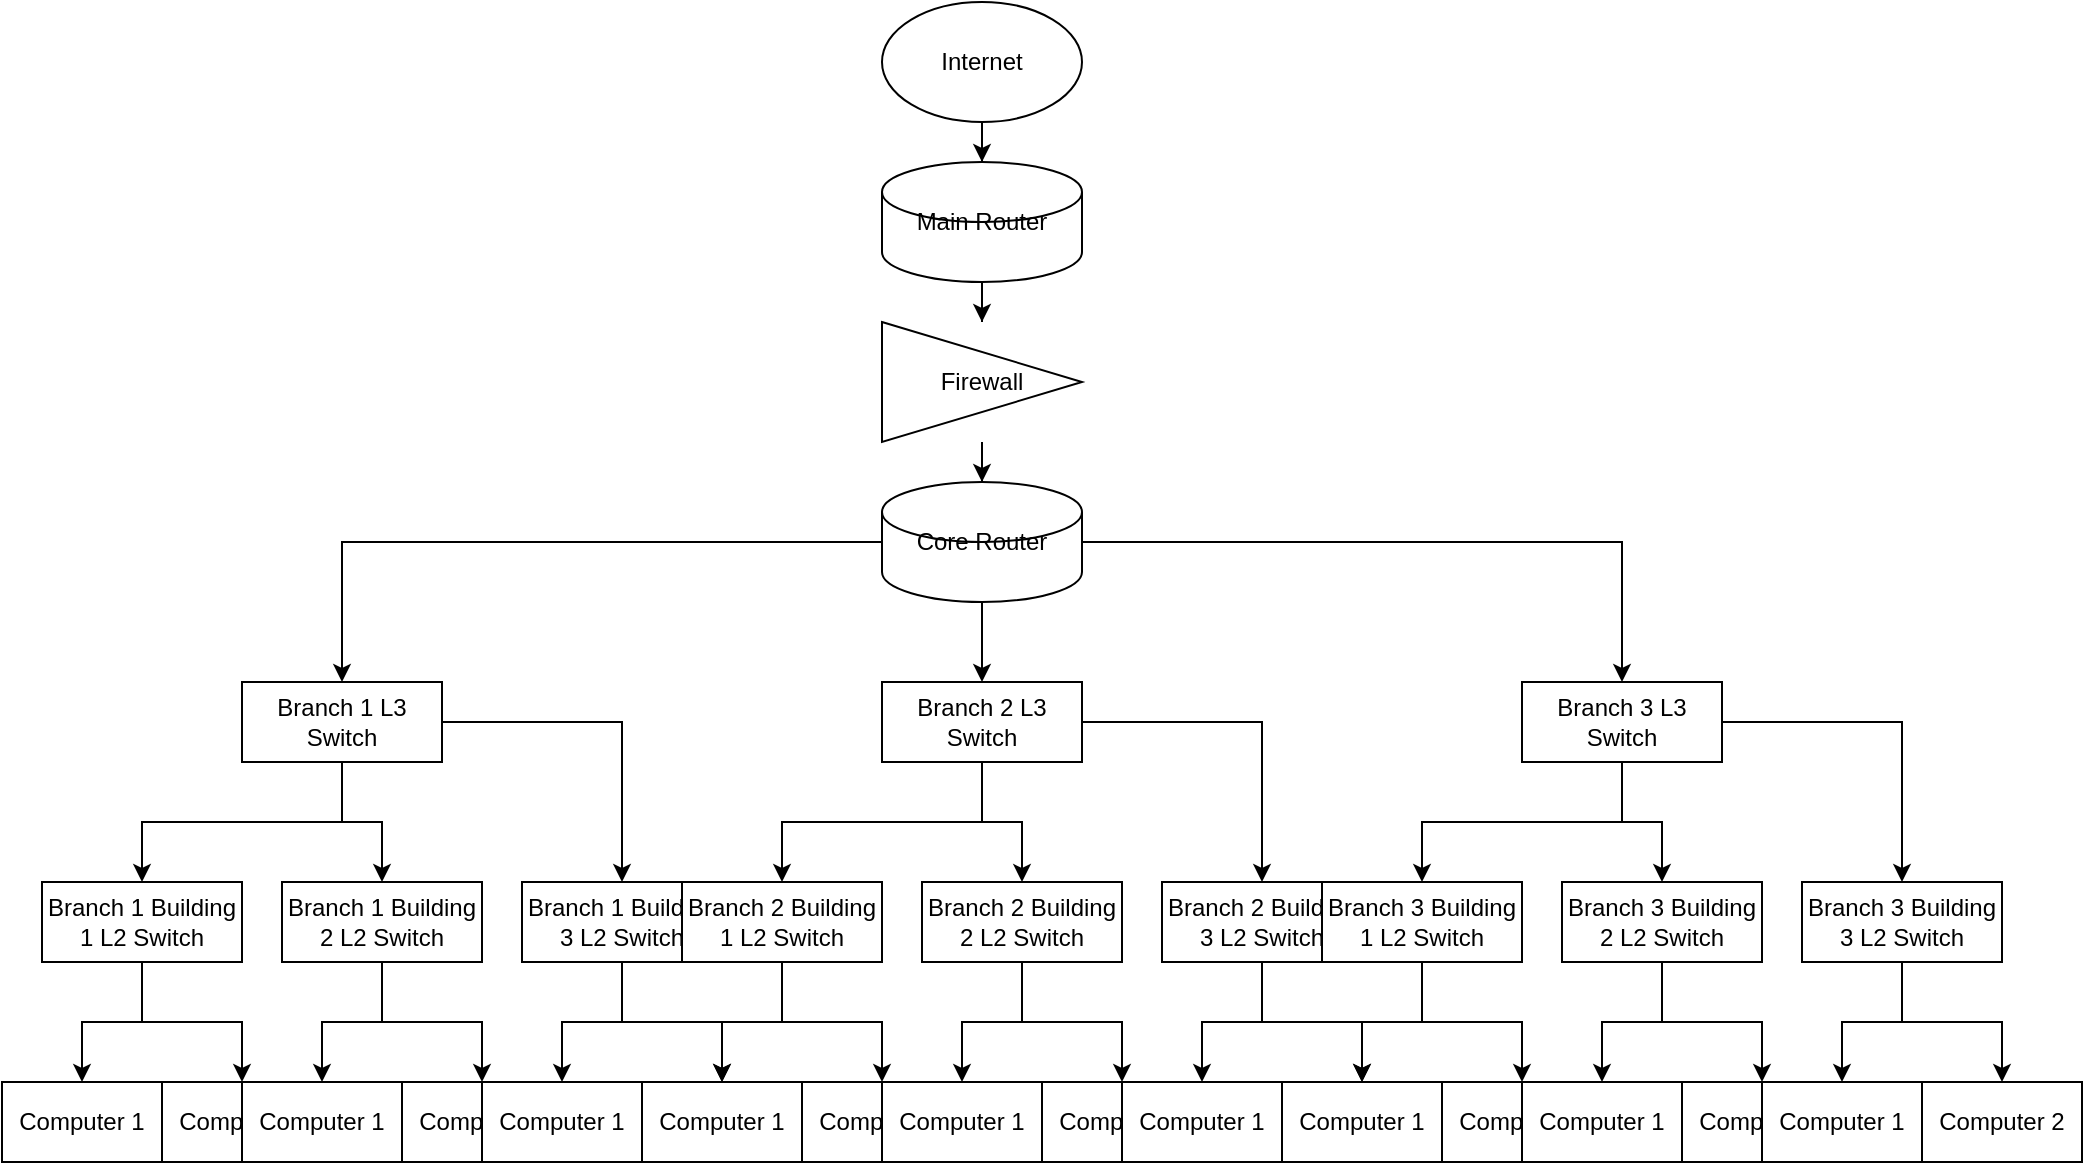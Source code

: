 <mxfile>
  <diagram name="Large Organization Network Setup" id="large-network-setup">
    <mxGraphModel dx="1257" dy="798" grid="1" gridSize="10" guides="1" tooltips="1" connect="1" arrows="1" fold="1" page="1" pageScale="1" pageWidth="827" pageHeight="1169" math="0" shadow="0">
      <root>
        <mxCell id="0" />
        <mxCell id="1" parent="0" />

        <!-- Internet -->
        <mxCell id="internet" value="Internet" style="shape=ellipse;whiteSpace=wrap;html=1;" vertex="1" parent="1">
          <mxGeometry x="520" y="20" width="100" height="60" as="geometry" />
        </mxCell>

        <!-- Main Router -->
        <mxCell id="main-router" value="Main Router" style="shape=cylinder3;whiteSpace=wrap;html=1;" vertex="1" parent="1">
          <mxGeometry x="520" y="100" width="100" height="60" as="geometry" />
        </mxCell>

        <!-- Firewall -->
        <mxCell id="firewall" value="Firewall" style="shape=triangle;whiteSpace=wrap;html=1;" vertex="1" parent="1">
          <mxGeometry x="520" y="180" width="100" height="60" as="geometry" />
        </mxCell>

        <!-- Core Router -->
        <mxCell id="core-router" value="Core Router" style="shape=cylinder3;whiteSpace=wrap;html=1;" vertex="1" parent="1">
          <mxGeometry x="520" y="260" width="100" height="60" as="geometry" />
        </mxCell>

        <!-- Branch 1 -->
        <mxCell id="branch1-l3-switch" value="Branch 1 L3 Switch" style="shape=rect;rounded=0;whiteSpace=wrap;html=1;" vertex="1" parent="1">
          <mxGeometry x="200" y="360" width="100" height="40" as="geometry" />
        </mxCell>

        <!-- Branch 1 Building 1 -->
        <mxCell id="branch1-building1" value="Branch 1 Building 1 L2 Switch" style="shape=rect;rounded=0;whiteSpace=wrap;html=1;" vertex="1" parent="1">
          <mxGeometry x="100" y="460" width="100" height="40" as="geometry" />
        </mxCell>
        <mxCell id="branch1-building1-computer1" value="Computer 1" style="shape=rect;whiteSpace=wrap;html=1;" vertex="1" parent="1">
          <mxGeometry x="80" y="560" width="80" height="40" as="geometry" />
        </mxCell>
        <mxCell id="branch1-building1-computer2" value="Computer 2" style="shape=rect;whiteSpace=wrap;html=1;" vertex="1" parent="1">
          <mxGeometry x="160" y="560" width="80" height="40" as="geometry" />
        </mxCell>

        <!-- Branch 1 Building 2 -->
        <mxCell id="branch1-building2" value="Branch 1 Building 2 L2 Switch" style="shape=rect;rounded=0;whiteSpace=wrap;html=1;" vertex="1" parent="1">
          <mxGeometry x="220" y="460" width="100" height="40" as="geometry" />
        </mxCell>
        <mxCell id="branch1-building2-computer1" value="Computer 1" style="shape=rect;whiteSpace=wrap;html=1;" vertex="1" parent="1">
          <mxGeometry x="200" y="560" width="80" height="40" as="geometry" />
        </mxCell>
        <mxCell id="branch1-building2-computer2" value="Computer 2" style="shape=rect;whiteSpace=wrap;html=1;" vertex="1" parent="1">
          <mxGeometry x="280" y="560" width="80" height="40" as="geometry" />
        </mxCell>

        <!-- Branch 1 Building 3 -->
        <mxCell id="branch1-building3" value="Branch 1 Building 3 L2 Switch" style="shape=rect;rounded=0;whiteSpace=wrap;html=1;" vertex="1" parent="1">
          <mxGeometry x="340" y="460" width="100" height="40" as="geometry" />
        </mxCell>
        <mxCell id="branch1-building3-computer1" value="Computer 1" style="shape=rect;whiteSpace=wrap;html=1;" vertex="1" parent="1">
          <mxGeometry x="320" y="560" width="80" height="40" as="geometry" />
        </mxCell>
        <mxCell id="branch1-building3-computer2" value="Computer 2" style="shape=rect;whiteSpace=wrap;html=1;" vertex="1" parent="1">
          <mxGeometry x="400" y="560" width="80" height="40" as="geometry" />
        </mxCell>

        <!-- Branch 2 -->
        <mxCell id="branch2-l3-switch" value="Branch 2 L3 Switch" style="shape=rect;rounded=0;whiteSpace=wrap;html=1;" vertex="1" parent="1">
          <mxGeometry x="520" y="360" width="100" height="40" as="geometry" />
        </mxCell>

        <!-- Branch 2 Building 1 -->
        <mxCell id="branch2-building1" value="Branch 2 Building 1 L2 Switch" style="shape=rect;rounded=0;whiteSpace=wrap;html=1;" vertex="1" parent="1">
          <mxGeometry x="420" y="460" width="100" height="40" as="geometry" />
        </mxCell>
        <mxCell id="branch2-building1-computer1" value="Computer 1" style="shape=rect;whiteSpace=wrap;html=1;" vertex="1" parent="1">
          <mxGeometry x="400" y="560" width="80" height="40" as="geometry" />
        </mxCell>
        <mxCell id="branch2-building1-computer2" value="Computer 2" style="shape=rect;whiteSpace=wrap;html=1;" vertex="1" parent="1">
          <mxGeometry x="480" y="560" width="80" height="40" as="geometry" />
        </mxCell>

        <!-- Branch 2 Building 2 -->
        <mxCell id="branch2-building2" value="Branch 2 Building 2 L2 Switch" style="shape=rect;rounded=0;whiteSpace=wrap;html=1;" vertex="1" parent="1">
          <mxGeometry x="540" y="460" width="100" height="40" as="geometry" />
        </mxCell>
        <mxCell id="branch2-building2-computer1" value="Computer 1" style="shape=rect;whiteSpace=wrap;html=1;" vertex="1" parent="1">
          <mxGeometry x="520" y="560" width="80" height="40" as="geometry" />
        </mxCell>
        <mxCell id="branch2-building2-computer2" value="Computer 2" style="shape=rect;whiteSpace=wrap;html=1;" vertex="1" parent="1">
          <mxGeometry x="600" y="560" width="80" height="40" as="geometry" />
        </mxCell>

        <!-- Branch 2 Building 3 -->
        <mxCell id="branch2-building3" value="Branch 2 Building 3 L2 Switch" style="shape=rect;rounded=0;whiteSpace=wrap;html=1;" vertex="1" parent="1">
          <mxGeometry x="660" y="460" width="100" height="40" as="geometry" />
        </mxCell>
        <mxCell id="branch2-building3-computer1" value="Computer 1" style="shape=rect;whiteSpace=wrap;html=1;" vertex="1" parent="1">
          <mxGeometry x="640" y="560" width="80" height="40" as="geometry" />
        </mxCell>
        <mxCell id="branch2-building3-computer2" value="Computer 2" style="shape=rect;whiteSpace=wrap;html=1;" vertex="1" parent="1">
          <mxGeometry x="720" y="560" width="80" height="40" as="geometry" />
        </mxCell>

        <!-- Branch 3 -->
        <mxCell id="branch3-l3-switch" value="Branch 3 L3 Switch" style="shape=rect;rounded=0;whiteSpace=wrap;html=1;" vertex="1" parent="1">
          <mxGeometry x="840" y="360" width="100" height="40" as="geometry" />
        </mxCell>

        <!-- Branch 3 Building 1 -->
        <mxCell id="branch3-building1" value="Branch 3 Building 1 L2 Switch" style="shape=rect;rounded=0;whiteSpace=wrap;html=1;" vertex="1" parent="1">
          <mxGeometry x="740" y="460" width="100" height="40" as="geometry" />
        </mxCell>
        <mxCell id="branch3-building1-computer1" value="Computer 1" style="shape=rect;whiteSpace=wrap;html=1;" vertex="1" parent="1">
          <mxGeometry x="720" y="560" width="80" height="40" as="geometry" />
        </mxCell>
        <mxCell id="branch3-building1-computer2" value="Computer 2" style="shape=rect;whiteSpace=wrap;html=1;" vertex="1" parent="1">
          <mxGeometry x="800" y="560" width="80" height="40" as="geometry" />
        </mxCell>

        <!-- Branch 3 Building 2 -->
        <mxCell id="branch3-building2" value="Branch 3 Building 2 L2 Switch" style="shape=rect;rounded=0;whiteSpace=wrap;html=1;" vertex="1" parent="1">
          <mxGeometry x="860" y="460" width="100" height="40" as="geometry" />
        </mxCell>
        <mxCell id="branch3-building2-computer1" value="Computer 1" style="shape=rect;whiteSpace=wrap;html=1;" vertex="1" parent="1">
          <mxGeometry x="840" y="560" width="80" height="40" as="geometry" />
        </mxCell>
        <mxCell id="branch3-building2-computer2" value="Computer 2" style="shape=rect;whiteSpace=wrap;html=1;" vertex="1" parent="1">
          <mxGeometry x="920" y="560" width="80" height="40" as="geometry" />
        </mxCell>

        <!-- Branch 3 Building 3 -->
        <mxCell id="branch3-building3" value="Branch 3 Building 3 L2 Switch" style="shape=rect;rounded=0;whiteSpace=wrap;html=1;" vertex="1" parent="1">
          <mxGeometry x="980" y="460" width="100" height="40" as="geometry" />
        </mxCell>
        <mxCell id="branch3-building3-computer1" value="Computer 1" style="shape=rect;whiteSpace=wrap;html=1;" vertex="1" parent="1">
          <mxGeometry x="960" y="560" width="80" height="40" as="geometry" />
        </mxCell>
        <mxCell id="branch3-building3-computer2" value="Computer 2" style="shape=rect;whiteSpace=wrap;html=1;" vertex="1" parent="1">
          <mxGeometry x="1040" y="560" width="80" height="40" as="geometry" />
        </mxCell>

        <!-- Connections -->
        <mxCell id="conn-internet-router" style="edgeStyle=orthogonalEdgeStyle;rounded=0;orthogonalLoop=1;jettySize=auto;html=1;" edge="1" parent="1" source="internet" target="main-router">
          <mxGeometry relative="1" as="geometry" />
        </mxCell>
        <mxCell id="conn-router-firewall" style="edgeStyle=orthogonalEdgeStyle;rounded=0;orthogonalLoop=1;jettySize=auto;html=1;" edge="1" parent="1" source="main-router" target="firewall">
          <mxGeometry relative="1" as="geometry" />
        </mxCell>
        <mxCell id="conn-firewall-core-router" style="edgeStyle=orthogonalEdgeStyle;rounded=0;orthogonalLoop=1;jettySize=auto;html=1;" edge="1" parent="1" source="firewall" target="core-router">
          <mxGeometry relative="1" as="geometry" />
        </mxCell>

        <!-- Branch 1 -->
        <mxCell id="conn-core-router-branch1" style="edgeStyle=orthogonalEdgeStyle;rounded=0;orthogonalLoop=1;jettySize=auto;html=1;" edge="1" parent="1" source="core-router" target="branch1-l3-switch">
          <mxGeometry relative="1" as="geometry" />
        </mxCell>
        <mxCell id="conn-branch1-switch-building1" style="edgeStyle=orthogonalEdgeStyle;rounded=0;orthogonalLoop=1;jettySize=auto;html=1;" edge="1" parent="1" source="branch1-l3-switch" target="branch1-building1">
          <mxGeometry relative="1" as="geometry" />
        </mxCell>
        <mxCell id="conn-branch1-building1-computer1" style="edgeStyle=orthogonalEdgeStyle;rounded=0;orthogonalLoop=1;jettySize=auto;html=1;" edge="1" parent="1" source="branch1-building1" target="branch1-building1-computer1">
          <mxGeometry relative="1" as="geometry" />
        </mxCell>
        <mxCell id="conn-branch1-building1-computer2" style="edgeStyle=orthogonalEdgeStyle;rounded=0;orthogonalLoop=1;jettySize=auto;html=1;" edge="1" parent="1" source="branch1-building1" target="branch1-building1-computer2">
          <mxGeometry relative="1" as="geometry" />
        </mxCell>

        <mxCell id="conn-branch1-switch-building2" style="edgeStyle=orthogonalEdgeStyle;rounded=0;orthogonalLoop=1;jettySize=auto;html=1;" edge="1" parent="1" source="branch1-l3-switch" target="branch1-building2">
          <mxGeometry relative="1" as="geometry" />
        </mxCell>
        <mxCell id="conn-branch1-building2-computer1" style="edgeStyle=orthogonalEdgeStyle;rounded=0;orthogonalLoop=1;jettySize=auto;html=1;" edge="1" parent="1" source="branch1-building2" target="branch1-building2-computer1">
          <mxGeometry relative="1" as="geometry" />
        </mxCell>
        <mxCell id="conn-branch1-building2-computer2" style="edgeStyle=orthogonalEdgeStyle;rounded=0;orthogonalLoop=1;jettySize=auto;html=1;" edge="1" parent="1" source="branch1-building2" target="branch1-building2-computer2">
          <mxGeometry relative="1" as="geometry" />
        </mxCell>

        <mxCell id="conn-branch1-switch-building3" style="edgeStyle=orthogonalEdgeStyle;rounded=0;orthogonalLoop=1;jettySize=auto;html=1;" edge="1" parent="1" source="branch1-l3-switch" target="branch1-building3">
          <mxGeometry relative="1" as="geometry" />
        </mxCell>
        <mxCell id="conn-branch1-building3-computer1" style="edgeStyle=orthogonalEdgeStyle;rounded=0;orthogonalLoop=1;jettySize=auto;html=1;" edge="1" parent="1" source="branch1-building3" target="branch1-building3-computer1">
          <mxGeometry relative="1" as="geometry" />
        </mxCell>
        <mxCell id="conn-branch1-building3-computer2" style="edgeStyle=orthogonalEdgeStyle;rounded=0;orthogonalLoop=1;jettySize=auto;html=1;" edge="1" parent="1" source="branch1-building3" target="branch1-building3-computer2">
          <mxGeometry relative="1" as="geometry" />
        </mxCell>

        <!-- Branch 2 -->
        <mxCell id="conn-core-router-branch2" style="edgeStyle=orthogonalEdgeStyle;rounded=0;orthogonalLoop=1;jettySize=auto;html=1;" edge="1" parent="1" source="core-router" target="branch2-l3-switch">
          <mxGeometry relative="1" as="geometry" />
        </mxCell>
        <mxCell id="conn-branch2-switch-building1" style="edgeStyle=orthogonalEdgeStyle;rounded=0;orthogonalLoop=1;jettySize=auto;html=1;" edge="1" parent="1" source="branch2-l3-switch" target="branch2-building1">
          <mxGeometry relative="1" as="geometry" />
        </mxCell>
        <mxCell id="conn-branch2-building1-computer1" style="edgeStyle=orthogonalEdgeStyle;rounded=0;orthogonalLoop=1;jettySize=auto;html=1;" edge="1" parent="1" source="branch2-building1" target="branch2-building1-computer1">
          <mxGeometry relative="1" as="geometry" />
        </mxCell>
        <mxCell id="conn-branch2-building1-computer2" style="edgeStyle=orthogonalEdgeStyle;rounded=0;orthogonalLoop=1;jettySize=auto;html=1;" edge="1" parent="1" source="branch2-building1" target="branch2-building1-computer2">
          <mxGeometry relative="1" as="geometry" />
        </mxCell>

        <mxCell id="conn-branch2-switch-building2" style="edgeStyle=orthogonalEdgeStyle;rounded=0;orthogonalLoop=1;jettySize=auto;html=1;" edge="1" parent="1" source="branch2-l3-switch" target="branch2-building2">
          <mxGeometry relative="1" as="geometry" />
        </mxCell>
        <mxCell id="conn-branch2-building2-computer1" style="edgeStyle=orthogonalEdgeStyle;rounded=0;orthogonalLoop=1;jettySize=auto;html=1;" edge="1" parent="1" source="branch2-building2" target="branch2-building2-computer1">
          <mxGeometry relative="1" as="geometry" />
        </mxCell>
        <mxCell id="conn-branch2-building2-computer2" style="edgeStyle=orthogonalEdgeStyle;rounded=0;orthogonalLoop=1;jettySize=auto;html=1;" edge="1" parent="1" source="branch2-building2" target="branch2-building2-computer2">
          <mxGeometry relative="1" as="geometry" />
        </mxCell>

        <mxCell id="conn-branch2-switch-building3" style="edgeStyle=orthogonalEdgeStyle;rounded=0;orthogonalLoop=1;jettySize=auto;html=1;" edge="1" parent="1" source="branch2-l3-switch" target="branch2-building3">
          <mxGeometry relative="1" as="geometry" />
        </mxCell>
        <mxCell id="conn-branch2-building3-computer1" style="edgeStyle=orthogonalEdgeStyle;rounded=0;orthogonalLoop=1;jettySize=auto;html=1;" edge="1" parent="1" source="branch2-building3" target="branch2-building3-computer1">
          <mxGeometry relative="1" as="geometry" />
        </mxCell>
        <mxCell id="conn-branch2-building3-computer2" style="edgeStyle=orthogonalEdgeStyle;rounded=0;orthogonalLoop=1;jettySize=auto;html=1;" edge="1" parent="1" source="branch2-building3" target="branch2-building3-computer2">
          <mxGeometry relative="1" as="geometry" />
        </mxCell>

        <!-- Branch 3 -->
        <mxCell id="conn-core-router-branch3" style="edgeStyle=orthogonalEdgeStyle;rounded=0;orthogonalLoop=1;jettySize=auto;html=1;" edge="1" parent="1" source="core-router" target="branch3-l3-switch">
          <mxGeometry relative="1" as="geometry" />
        </mxCell>
        <mxCell id="conn-branch3-switch-building1" style="edgeStyle=orthogonalEdgeStyle;rounded=0;orthogonalLoop=1;jettySize=auto;html=1;" edge="1" parent="1" source="branch3-l3-switch" target="branch3-building1">
          <mxGeometry relative="1" as="geometry" />
        </mxCell>
        <mxCell id="conn-branch3-building1-computer1" style="edgeStyle=orthogonalEdgeStyle;rounded=0;orthogonalLoop=1;jettySize=auto;html=1;" edge="1" parent="1" source="branch3-building1" target="branch3-building1-computer1">
          <mxGeometry relative="1" as="geometry" />
        </mxCell>
        <mxCell id="conn-branch3-building1-computer2" style="edgeStyle=orthogonalEdgeStyle;rounded=0;orthogonalLoop=1;jettySize=auto;html=1;" edge="1" parent="1" source="branch3-building1" target="branch3-building1-computer2">
          <mxGeometry relative="1" as="geometry" />
        </mxCell>

        <mxCell id="conn-branch3-switch-building2" style="edgeStyle=orthogonalEdgeStyle;rounded=0;orthogonalLoop=1;jettySize=auto;html=1;" edge="1" parent="1" source="branch3-l3-switch" target="branch3-building2">
          <mxGeometry relative="1" as="geometry" />
        </mxCell>
        <mxCell id="conn-branch3-building2-computer1" style="edgeStyle=orthogonalEdgeStyle;rounded=0;orthogonalLoop=1;jettySize=auto;html=1;" edge="1" parent="1" source="branch3-building2" target="branch3-building2-computer1">
          <mxGeometry relative="1" as="geometry" />
        </mxCell>
        <mxCell id="conn-branch3-building2-computer2" style="edgeStyle=orthogonalEdgeStyle;rounded=0;orthogonalLoop=1;jettySize=auto;html=1;" edge="1" parent="1" source="branch3-building2" target="branch3-building2-computer2">
          <mxGeometry relative="1" as="geometry" />
        </mxCell>

        <mxCell id="conn-branch3-switch-building3" style="edgeStyle=orthogonalEdgeStyle;rounded=0;orthogonalLoop=1;jettySize=auto;html=1;" edge="1" parent="1" source="branch3-l3-switch" target="branch3-building3">
          <mxGeometry relative="1" as="geometry" />
        </mxCell>
        <mxCell id="conn-branch3-building3-computer1" style="edgeStyle=orthogonalEdgeStyle;rounded=0;orthogonalLoop=1;jettySize=auto;html=1;" edge="1" parent="1" source="branch3-building3" target="branch3-building3-computer1">
          <mxGeometry relative="1" as="geometry" />
        </mxCell>
        <mxCell id="conn-branch3-building3-computer2" style="edgeStyle=orthogonalEdgeStyle;rounded=0;orthogonalLoop=1;jettySize=auto;html=1;" edge="1" parent="1" source="branch3-building3" target="branch3-building3-computer2">
          <mxGeometry relative="1" as="geometry" />
        </mxCell>
      </root>
    </mxGraphModel>
  </diagram>
</mxfile>
